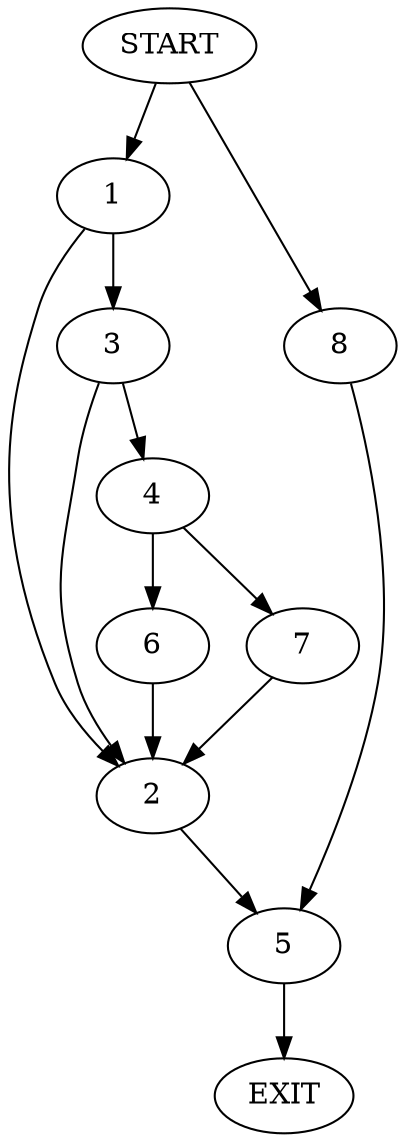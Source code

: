 digraph {
0 [label="START"]
9 [label="EXIT"]
0 -> 1
1 -> 2
1 -> 3
3 -> 2
3 -> 4
2 -> 5
4 -> 6
4 -> 7
7 -> 2
6 -> 2
5 -> 9
0 -> 8
8 -> 5
}
